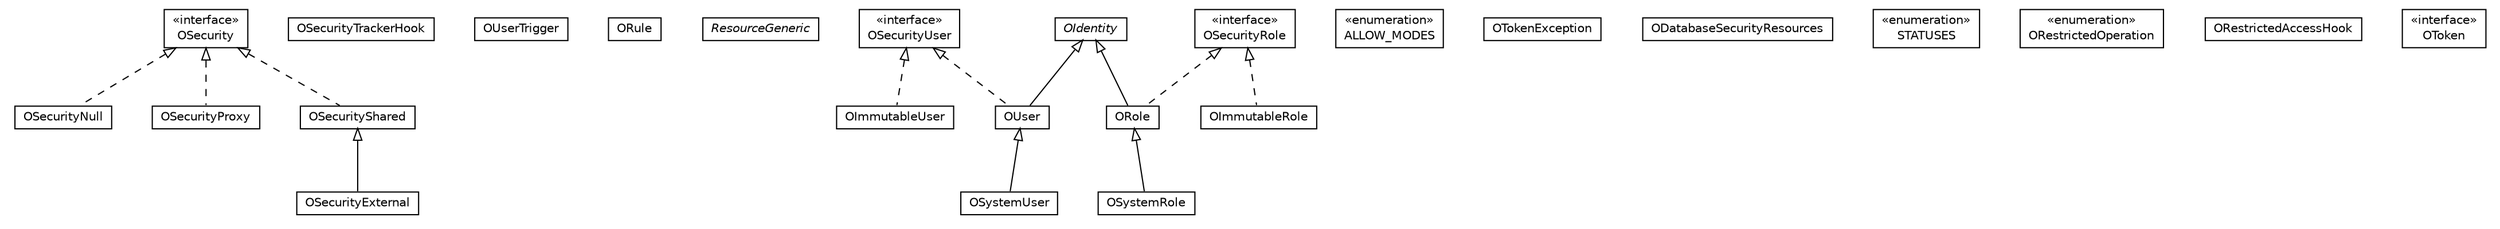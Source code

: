 #!/usr/local/bin/dot
#
# Class diagram 
# Generated by UMLGraph version R5_6-24-gf6e263 (http://www.umlgraph.org/)
#

digraph G {
	edge [fontname="Helvetica",fontsize=10,labelfontname="Helvetica",labelfontsize=10];
	node [fontname="Helvetica",fontsize=10,shape=plaintext];
	nodesep=0.25;
	ranksep=0.5;
	// com.orientechnologies.orient.core.metadata.security.OSecurityNull
	c93830 [label=<<table title="com.orientechnologies.orient.core.metadata.security.OSecurityNull" border="0" cellborder="1" cellspacing="0" cellpadding="2" port="p" href="./OSecurityNull.html">
		<tr><td><table border="0" cellspacing="0" cellpadding="1">
<tr><td align="center" balign="center"> OSecurityNull </td></tr>
		</table></td></tr>
		</table>>, URL="./OSecurityNull.html", fontname="Helvetica", fontcolor="black", fontsize=10.0];
	// com.orientechnologies.orient.core.metadata.security.OSecurityTrackerHook
	c93831 [label=<<table title="com.orientechnologies.orient.core.metadata.security.OSecurityTrackerHook" border="0" cellborder="1" cellspacing="0" cellpadding="2" port="p" href="./OSecurityTrackerHook.html">
		<tr><td><table border="0" cellspacing="0" cellpadding="1">
<tr><td align="center" balign="center"> OSecurityTrackerHook </td></tr>
		</table></td></tr>
		</table>>, URL="./OSecurityTrackerHook.html", fontname="Helvetica", fontcolor="black", fontsize=10.0];
	// com.orientechnologies.orient.core.metadata.security.OUserTrigger
	c93832 [label=<<table title="com.orientechnologies.orient.core.metadata.security.OUserTrigger" border="0" cellborder="1" cellspacing="0" cellpadding="2" port="p" href="./OUserTrigger.html">
		<tr><td><table border="0" cellspacing="0" cellpadding="1">
<tr><td align="center" balign="center"> OUserTrigger </td></tr>
		</table></td></tr>
		</table>>, URL="./OUserTrigger.html", fontname="Helvetica", fontcolor="black", fontsize=10.0];
	// com.orientechnologies.orient.core.metadata.security.ORule
	c93833 [label=<<table title="com.orientechnologies.orient.core.metadata.security.ORule" border="0" cellborder="1" cellspacing="0" cellpadding="2" port="p" href="./ORule.html">
		<tr><td><table border="0" cellspacing="0" cellpadding="1">
<tr><td align="center" balign="center"> ORule </td></tr>
		</table></td></tr>
		</table>>, URL="./ORule.html", fontname="Helvetica", fontcolor="black", fontsize=10.0];
	// com.orientechnologies.orient.core.metadata.security.ORule.ResourceGeneric
	c93834 [label=<<table title="com.orientechnologies.orient.core.metadata.security.ORule.ResourceGeneric" border="0" cellborder="1" cellspacing="0" cellpadding="2" port="p" href="./ORule.ResourceGeneric.html">
		<tr><td><table border="0" cellspacing="0" cellpadding="1">
<tr><td align="center" balign="center"><font face="Helvetica-Oblique"> ResourceGeneric </font></td></tr>
		</table></td></tr>
		</table>>, URL="./ORule.ResourceGeneric.html", fontname="Helvetica", fontcolor="black", fontsize=10.0];
	// com.orientechnologies.orient.core.metadata.security.OSystemUser
	c93835 [label=<<table title="com.orientechnologies.orient.core.metadata.security.OSystemUser" border="0" cellborder="1" cellspacing="0" cellpadding="2" port="p" href="./OSystemUser.html">
		<tr><td><table border="0" cellspacing="0" cellpadding="1">
<tr><td align="center" balign="center"> OSystemUser </td></tr>
		</table></td></tr>
		</table>>, URL="./OSystemUser.html", fontname="Helvetica", fontcolor="black", fontsize=10.0];
	// com.orientechnologies.orient.core.metadata.security.OSecurityRole
	c93836 [label=<<table title="com.orientechnologies.orient.core.metadata.security.OSecurityRole" border="0" cellborder="1" cellspacing="0" cellpadding="2" port="p" href="./OSecurityRole.html">
		<tr><td><table border="0" cellspacing="0" cellpadding="1">
<tr><td align="center" balign="center"> &#171;interface&#187; </td></tr>
<tr><td align="center" balign="center"> OSecurityRole </td></tr>
		</table></td></tr>
		</table>>, URL="./OSecurityRole.html", fontname="Helvetica", fontcolor="black", fontsize=10.0];
	// com.orientechnologies.orient.core.metadata.security.OSecurityRole.ALLOW_MODES
	c93837 [label=<<table title="com.orientechnologies.orient.core.metadata.security.OSecurityRole.ALLOW_MODES" border="0" cellborder="1" cellspacing="0" cellpadding="2" port="p" href="./OSecurityRole.ALLOW_MODES.html">
		<tr><td><table border="0" cellspacing="0" cellpadding="1">
<tr><td align="center" balign="center"> &#171;enumeration&#187; </td></tr>
<tr><td align="center" balign="center"> ALLOW_MODES </td></tr>
		</table></td></tr>
		</table>>, URL="./OSecurityRole.ALLOW_MODES.html", fontname="Helvetica", fontcolor="black", fontsize=10.0];
	// com.orientechnologies.orient.core.metadata.security.OImmutableUser
	c93838 [label=<<table title="com.orientechnologies.orient.core.metadata.security.OImmutableUser" border="0" cellborder="1" cellspacing="0" cellpadding="2" port="p" href="./OImmutableUser.html">
		<tr><td><table border="0" cellspacing="0" cellpadding="1">
<tr><td align="center" balign="center"> OImmutableUser </td></tr>
		</table></td></tr>
		</table>>, URL="./OImmutableUser.html", fontname="Helvetica", fontcolor="black", fontsize=10.0];
	// com.orientechnologies.orient.core.metadata.security.OTokenException
	c93839 [label=<<table title="com.orientechnologies.orient.core.metadata.security.OTokenException" border="0" cellborder="1" cellspacing="0" cellpadding="2" port="p" href="./OTokenException.html">
		<tr><td><table border="0" cellspacing="0" cellpadding="1">
<tr><td align="center" balign="center"> OTokenException </td></tr>
		</table></td></tr>
		</table>>, URL="./OTokenException.html", fontname="Helvetica", fontcolor="black", fontsize=10.0];
	// com.orientechnologies.orient.core.metadata.security.ODatabaseSecurityResources
	c93840 [label=<<table title="com.orientechnologies.orient.core.metadata.security.ODatabaseSecurityResources" border="0" cellborder="1" cellspacing="0" cellpadding="2" port="p" href="./ODatabaseSecurityResources.html">
		<tr><td><table border="0" cellspacing="0" cellpadding="1">
<tr><td align="center" balign="center"> ODatabaseSecurityResources </td></tr>
		</table></td></tr>
		</table>>, URL="./ODatabaseSecurityResources.html", fontname="Helvetica", fontcolor="black", fontsize=10.0];
	// com.orientechnologies.orient.core.metadata.security.OImmutableRole
	c93841 [label=<<table title="com.orientechnologies.orient.core.metadata.security.OImmutableRole" border="0" cellborder="1" cellspacing="0" cellpadding="2" port="p" href="./OImmutableRole.html">
		<tr><td><table border="0" cellspacing="0" cellpadding="1">
<tr><td align="center" balign="center"> OImmutableRole </td></tr>
		</table></td></tr>
		</table>>, URL="./OImmutableRole.html", fontname="Helvetica", fontcolor="black", fontsize=10.0];
	// com.orientechnologies.orient.core.metadata.security.OUser
	c93842 [label=<<table title="com.orientechnologies.orient.core.metadata.security.OUser" border="0" cellborder="1" cellspacing="0" cellpadding="2" port="p" href="./OUser.html">
		<tr><td><table border="0" cellspacing="0" cellpadding="1">
<tr><td align="center" balign="center"> OUser </td></tr>
		</table></td></tr>
		</table>>, URL="./OUser.html", fontname="Helvetica", fontcolor="black", fontsize=10.0];
	// com.orientechnologies.orient.core.metadata.security.OSystemRole
	c93843 [label=<<table title="com.orientechnologies.orient.core.metadata.security.OSystemRole" border="0" cellborder="1" cellspacing="0" cellpadding="2" port="p" href="./OSystemRole.html">
		<tr><td><table border="0" cellspacing="0" cellpadding="1">
<tr><td align="center" balign="center"> OSystemRole </td></tr>
		</table></td></tr>
		</table>>, URL="./OSystemRole.html", fontname="Helvetica", fontcolor="black", fontsize=10.0];
	// com.orientechnologies.orient.core.metadata.security.OSecurity
	c93844 [label=<<table title="com.orientechnologies.orient.core.metadata.security.OSecurity" border="0" cellborder="1" cellspacing="0" cellpadding="2" port="p" href="./OSecurity.html">
		<tr><td><table border="0" cellspacing="0" cellpadding="1">
<tr><td align="center" balign="center"> &#171;interface&#187; </td></tr>
<tr><td align="center" balign="center"> OSecurity </td></tr>
		</table></td></tr>
		</table>>, URL="./OSecurity.html", fontname="Helvetica", fontcolor="black", fontsize=10.0];
	// com.orientechnologies.orient.core.metadata.security.OSecurityProxy
	c93845 [label=<<table title="com.orientechnologies.orient.core.metadata.security.OSecurityProxy" border="0" cellborder="1" cellspacing="0" cellpadding="2" port="p" href="./OSecurityProxy.html">
		<tr><td><table border="0" cellspacing="0" cellpadding="1">
<tr><td align="center" balign="center"> OSecurityProxy </td></tr>
		</table></td></tr>
		</table>>, URL="./OSecurityProxy.html", fontname="Helvetica", fontcolor="black", fontsize=10.0];
	// com.orientechnologies.orient.core.metadata.security.OSecurityShared
	c93846 [label=<<table title="com.orientechnologies.orient.core.metadata.security.OSecurityShared" border="0" cellborder="1" cellspacing="0" cellpadding="2" port="p" href="./OSecurityShared.html">
		<tr><td><table border="0" cellspacing="0" cellpadding="1">
<tr><td align="center" balign="center"> OSecurityShared </td></tr>
		</table></td></tr>
		</table>>, URL="./OSecurityShared.html", fontname="Helvetica", fontcolor="black", fontsize=10.0];
	// com.orientechnologies.orient.core.metadata.security.OSecurityUser
	c93847 [label=<<table title="com.orientechnologies.orient.core.metadata.security.OSecurityUser" border="0" cellborder="1" cellspacing="0" cellpadding="2" port="p" href="./OSecurityUser.html">
		<tr><td><table border="0" cellspacing="0" cellpadding="1">
<tr><td align="center" balign="center"> &#171;interface&#187; </td></tr>
<tr><td align="center" balign="center"> OSecurityUser </td></tr>
		</table></td></tr>
		</table>>, URL="./OSecurityUser.html", fontname="Helvetica", fontcolor="black", fontsize=10.0];
	// com.orientechnologies.orient.core.metadata.security.OSecurityUser.STATUSES
	c93848 [label=<<table title="com.orientechnologies.orient.core.metadata.security.OSecurityUser.STATUSES" border="0" cellborder="1" cellspacing="0" cellpadding="2" port="p" href="./OSecurityUser.STATUSES.html">
		<tr><td><table border="0" cellspacing="0" cellpadding="1">
<tr><td align="center" balign="center"> &#171;enumeration&#187; </td></tr>
<tr><td align="center" balign="center"> STATUSES </td></tr>
		</table></td></tr>
		</table>>, URL="./OSecurityUser.STATUSES.html", fontname="Helvetica", fontcolor="black", fontsize=10.0];
	// com.orientechnologies.orient.core.metadata.security.OSecurityExternal
	c93849 [label=<<table title="com.orientechnologies.orient.core.metadata.security.OSecurityExternal" border="0" cellborder="1" cellspacing="0" cellpadding="2" port="p" href="./OSecurityExternal.html">
		<tr><td><table border="0" cellspacing="0" cellpadding="1">
<tr><td align="center" balign="center"> OSecurityExternal </td></tr>
		</table></td></tr>
		</table>>, URL="./OSecurityExternal.html", fontname="Helvetica", fontcolor="black", fontsize=10.0];
	// com.orientechnologies.orient.core.metadata.security.ORestrictedOperation
	c93850 [label=<<table title="com.orientechnologies.orient.core.metadata.security.ORestrictedOperation" border="0" cellborder="1" cellspacing="0" cellpadding="2" port="p" href="./ORestrictedOperation.html">
		<tr><td><table border="0" cellspacing="0" cellpadding="1">
<tr><td align="center" balign="center"> &#171;enumeration&#187; </td></tr>
<tr><td align="center" balign="center"> ORestrictedOperation </td></tr>
		</table></td></tr>
		</table>>, URL="./ORestrictedOperation.html", fontname="Helvetica", fontcolor="black", fontsize=10.0];
	// com.orientechnologies.orient.core.metadata.security.ORestrictedAccessHook
	c93851 [label=<<table title="com.orientechnologies.orient.core.metadata.security.ORestrictedAccessHook" border="0" cellborder="1" cellspacing="0" cellpadding="2" port="p" href="./ORestrictedAccessHook.html">
		<tr><td><table border="0" cellspacing="0" cellpadding="1">
<tr><td align="center" balign="center"> ORestrictedAccessHook </td></tr>
		</table></td></tr>
		</table>>, URL="./ORestrictedAccessHook.html", fontname="Helvetica", fontcolor="black", fontsize=10.0];
	// com.orientechnologies.orient.core.metadata.security.OIdentity
	c93852 [label=<<table title="com.orientechnologies.orient.core.metadata.security.OIdentity" border="0" cellborder="1" cellspacing="0" cellpadding="2" port="p" href="./OIdentity.html">
		<tr><td><table border="0" cellspacing="0" cellpadding="1">
<tr><td align="center" balign="center"><font face="Helvetica-Oblique"> OIdentity </font></td></tr>
		</table></td></tr>
		</table>>, URL="./OIdentity.html", fontname="Helvetica", fontcolor="black", fontsize=10.0];
	// com.orientechnologies.orient.core.metadata.security.OToken
	c93853 [label=<<table title="com.orientechnologies.orient.core.metadata.security.OToken" border="0" cellborder="1" cellspacing="0" cellpadding="2" port="p" href="./OToken.html">
		<tr><td><table border="0" cellspacing="0" cellpadding="1">
<tr><td align="center" balign="center"> &#171;interface&#187; </td></tr>
<tr><td align="center" balign="center"> OToken </td></tr>
		</table></td></tr>
		</table>>, URL="./OToken.html", fontname="Helvetica", fontcolor="black", fontsize=10.0];
	// com.orientechnologies.orient.core.metadata.security.ORole
	c93854 [label=<<table title="com.orientechnologies.orient.core.metadata.security.ORole" border="0" cellborder="1" cellspacing="0" cellpadding="2" port="p" href="./ORole.html">
		<tr><td><table border="0" cellspacing="0" cellpadding="1">
<tr><td align="center" balign="center"> ORole </td></tr>
		</table></td></tr>
		</table>>, URL="./ORole.html", fontname="Helvetica", fontcolor="black", fontsize=10.0];
	//com.orientechnologies.orient.core.metadata.security.OSecurityNull implements com.orientechnologies.orient.core.metadata.security.OSecurity
	c93844:p -> c93830:p [dir=back,arrowtail=empty,style=dashed];
	//com.orientechnologies.orient.core.metadata.security.OSystemUser extends com.orientechnologies.orient.core.metadata.security.OUser
	c93842:p -> c93835:p [dir=back,arrowtail=empty];
	//com.orientechnologies.orient.core.metadata.security.OImmutableUser implements com.orientechnologies.orient.core.metadata.security.OSecurityUser
	c93847:p -> c93838:p [dir=back,arrowtail=empty,style=dashed];
	//com.orientechnologies.orient.core.metadata.security.OImmutableRole implements com.orientechnologies.orient.core.metadata.security.OSecurityRole
	c93836:p -> c93841:p [dir=back,arrowtail=empty,style=dashed];
	//com.orientechnologies.orient.core.metadata.security.OUser extends com.orientechnologies.orient.core.metadata.security.OIdentity
	c93852:p -> c93842:p [dir=back,arrowtail=empty];
	//com.orientechnologies.orient.core.metadata.security.OUser implements com.orientechnologies.orient.core.metadata.security.OSecurityUser
	c93847:p -> c93842:p [dir=back,arrowtail=empty,style=dashed];
	//com.orientechnologies.orient.core.metadata.security.OSystemRole extends com.orientechnologies.orient.core.metadata.security.ORole
	c93854:p -> c93843:p [dir=back,arrowtail=empty];
	//com.orientechnologies.orient.core.metadata.security.OSecurityProxy implements com.orientechnologies.orient.core.metadata.security.OSecurity
	c93844:p -> c93845:p [dir=back,arrowtail=empty,style=dashed];
	//com.orientechnologies.orient.core.metadata.security.OSecurityShared implements com.orientechnologies.orient.core.metadata.security.OSecurity
	c93844:p -> c93846:p [dir=back,arrowtail=empty,style=dashed];
	//com.orientechnologies.orient.core.metadata.security.OSecurityExternal extends com.orientechnologies.orient.core.metadata.security.OSecurityShared
	c93846:p -> c93849:p [dir=back,arrowtail=empty];
	//com.orientechnologies.orient.core.metadata.security.ORole extends com.orientechnologies.orient.core.metadata.security.OIdentity
	c93852:p -> c93854:p [dir=back,arrowtail=empty];
	//com.orientechnologies.orient.core.metadata.security.ORole implements com.orientechnologies.orient.core.metadata.security.OSecurityRole
	c93836:p -> c93854:p [dir=back,arrowtail=empty,style=dashed];
}

